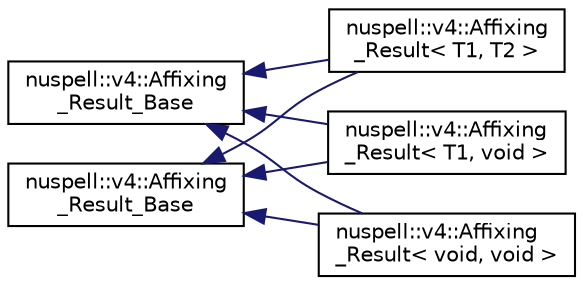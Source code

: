 digraph "Graphical Class Hierarchy"
{
 // LATEX_PDF_SIZE
  edge [fontname="Helvetica",fontsize="10",labelfontname="Helvetica",labelfontsize="10"];
  node [fontname="Helvetica",fontsize="10",shape=record];
  rankdir="LR";
  Node97 [label="nuspell::v4::Affixing\l_Result_Base",height=0.2,width=0.4,color="black", fillcolor="white", style="filled",URL="$structnuspell_1_1v4_1_1_affixing___result___base.html",tooltip=" "];
  Node97 -> Node1 [dir="back",color="midnightblue",fontsize="10",style="solid",fontname="Helvetica"];
  Node1 [label="nuspell::v4::Affixing\l_Result\< T1, T2 \>",height=0.2,width=0.4,color="black", fillcolor="white", style="filled",URL="$structnuspell_1_1v4_1_1_affixing___result.html",tooltip=" "];
  Node97 -> Node2 [dir="back",color="midnightblue",fontsize="10",style="solid",fontname="Helvetica"];
  Node2 [label="nuspell::v4::Affixing\l_Result\< T1, void \>",height=0.2,width=0.4,color="black", fillcolor="white", style="filled",URL="$structnuspell_1_1v4_1_1_affixing___result_3_01_t1_00_01void_01_4.html",tooltip=" "];
  Node97 -> Node3 [dir="back",color="midnightblue",fontsize="10",style="solid",fontname="Helvetica"];
  Node3 [label="nuspell::v4::Affixing\l_Result\< void, void \>",height=0.2,width=0.4,color="black", fillcolor="white", style="filled",URL="$structnuspell_1_1v4_1_1_affixing___result_3_01void_00_01void_01_4.html",tooltip=" "];
  Node0 [label="nuspell::v4::Affixing\l_Result_Base",height=0.2,width=0.4,color="black", fillcolor="white", style="filled",URL="$structnuspell_1_1v4_1_1_affixing___result___base.html",tooltip=" "];
  Node0 -> Node1 [dir="back",color="midnightblue",fontsize="10",style="solid",fontname="Helvetica"];
  Node0 -> Node2 [dir="back",color="midnightblue",fontsize="10",style="solid",fontname="Helvetica"];
  Node0 -> Node3 [dir="back",color="midnightblue",fontsize="10",style="solid",fontname="Helvetica"];
}
